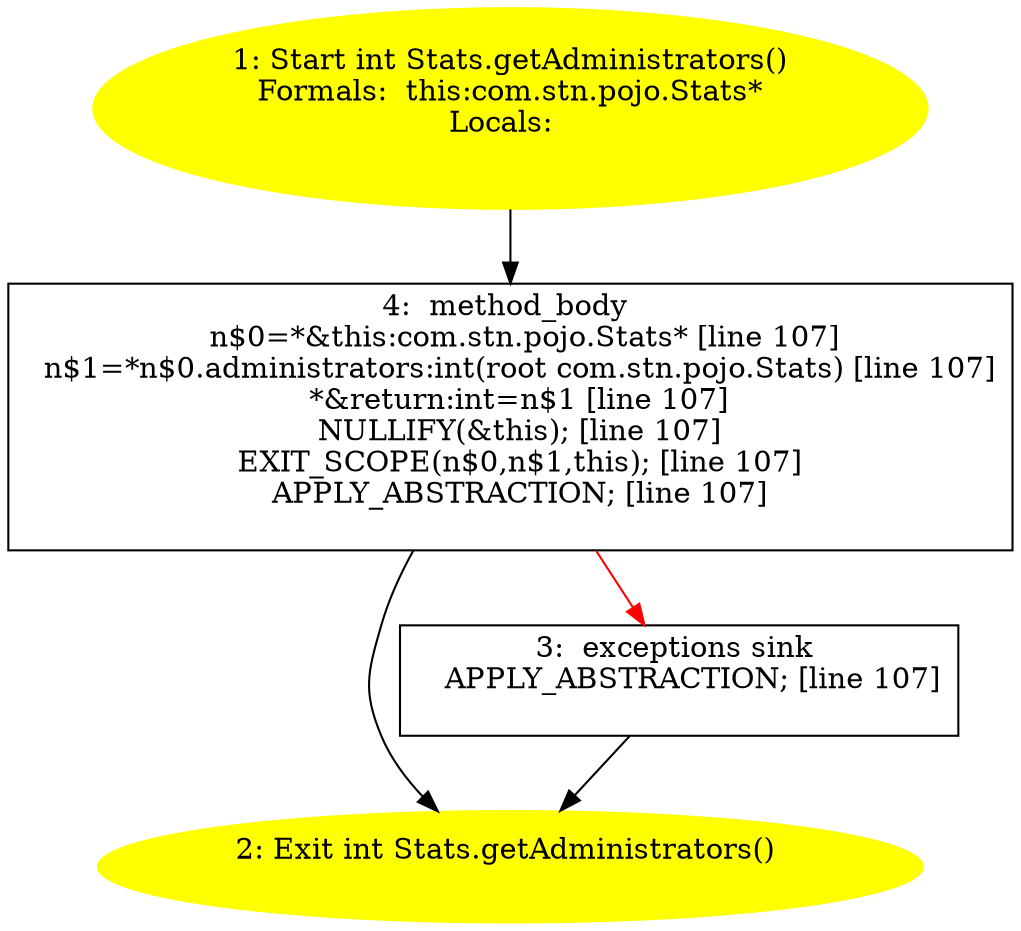 /* @generated */
digraph cfg {
"com.stn.pojo.Stats.getAdministrators():int.71139849aba4c13c299603eec0c759a7_1" [label="1: Start int Stats.getAdministrators()\nFormals:  this:com.stn.pojo.Stats*\nLocals:  \n  " color=yellow style=filled]
	

	 "com.stn.pojo.Stats.getAdministrators():int.71139849aba4c13c299603eec0c759a7_1" -> "com.stn.pojo.Stats.getAdministrators():int.71139849aba4c13c299603eec0c759a7_4" ;
"com.stn.pojo.Stats.getAdministrators():int.71139849aba4c13c299603eec0c759a7_2" [label="2: Exit int Stats.getAdministrators() \n  " color=yellow style=filled]
	

"com.stn.pojo.Stats.getAdministrators():int.71139849aba4c13c299603eec0c759a7_3" [label="3:  exceptions sink \n   APPLY_ABSTRACTION; [line 107]\n " shape="box"]
	

	 "com.stn.pojo.Stats.getAdministrators():int.71139849aba4c13c299603eec0c759a7_3" -> "com.stn.pojo.Stats.getAdministrators():int.71139849aba4c13c299603eec0c759a7_2" ;
"com.stn.pojo.Stats.getAdministrators():int.71139849aba4c13c299603eec0c759a7_4" [label="4:  method_body \n   n$0=*&this:com.stn.pojo.Stats* [line 107]\n  n$1=*n$0.administrators:int(root com.stn.pojo.Stats) [line 107]\n  *&return:int=n$1 [line 107]\n  NULLIFY(&this); [line 107]\n  EXIT_SCOPE(n$0,n$1,this); [line 107]\n  APPLY_ABSTRACTION; [line 107]\n " shape="box"]
	

	 "com.stn.pojo.Stats.getAdministrators():int.71139849aba4c13c299603eec0c759a7_4" -> "com.stn.pojo.Stats.getAdministrators():int.71139849aba4c13c299603eec0c759a7_2" ;
	 "com.stn.pojo.Stats.getAdministrators():int.71139849aba4c13c299603eec0c759a7_4" -> "com.stn.pojo.Stats.getAdministrators():int.71139849aba4c13c299603eec0c759a7_3" [color="red" ];
}
